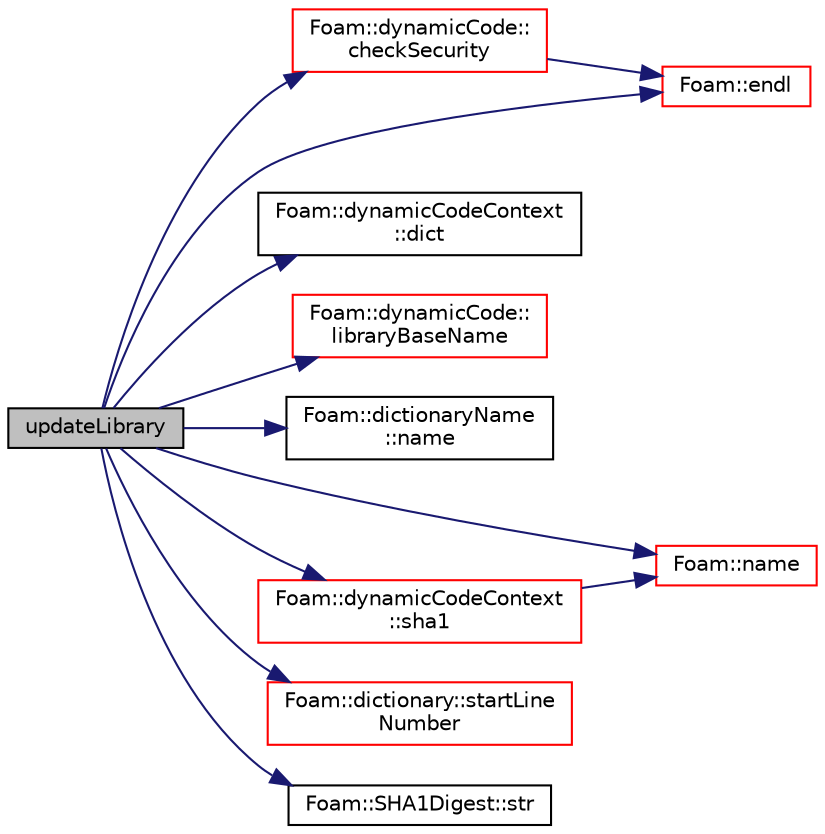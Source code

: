 digraph "updateLibrary"
{
  bgcolor="transparent";
  edge [fontname="Helvetica",fontsize="10",labelfontname="Helvetica",labelfontsize="10"];
  node [fontname="Helvetica",fontsize="10",shape=record];
  rankdir="LR";
  Node4 [label="updateLibrary",height=0.2,width=0.4,color="black", fillcolor="grey75", style="filled", fontcolor="black"];
  Node4 -> Node5 [color="midnightblue",fontsize="10",style="solid",fontname="Helvetica"];
  Node5 [label="Foam::dynamicCode::\lcheckSecurity",height=0.2,width=0.4,color="red",URL="$a27189.html#aa14fd6b7ed159a9d8491d861535358c7",tooltip="Check security for creating dynamic code. "];
  Node5 -> Node19 [color="midnightblue",fontsize="10",style="solid",fontname="Helvetica"];
  Node19 [label="Foam::endl",height=0.2,width=0.4,color="red",URL="$a21851.html#a2db8fe02a0d3909e9351bb4275b23ce4",tooltip="Add newline and flush stream. "];
  Node4 -> Node56 [color="midnightblue",fontsize="10",style="solid",fontname="Helvetica"];
  Node56 [label="Foam::dynamicCodeContext\l::dict",height=0.2,width=0.4,color="black",URL="$a27193.html#a19650e729ef6a0899b8fbe25f5238728",tooltip="Return the parent dictionary context. "];
  Node4 -> Node19 [color="midnightblue",fontsize="10",style="solid",fontname="Helvetica"];
  Node4 -> Node57 [color="midnightblue",fontsize="10",style="solid",fontname="Helvetica"];
  Node57 [label="Foam::dynamicCode::\llibraryBaseName",height=0.2,width=0.4,color="red",URL="$a27189.html#a916018c74c652d330ed74ee6881e6af5",tooltip="Return the library basename without leading &#39;lib&#39; or trailing &#39;.so&#39;. "];
  Node4 -> Node46 [color="midnightblue",fontsize="10",style="solid",fontname="Helvetica"];
  Node46 [label="Foam::dictionaryName\l::name",height=0.2,width=0.4,color="black",URL="$a27125.html#aba53f1f9c8fadfa65f4099af10df348c",tooltip="Return the dictionary name. "];
  Node4 -> Node87 [color="midnightblue",fontsize="10",style="solid",fontname="Helvetica"];
  Node87 [label="Foam::name",height=0.2,width=0.4,color="red",URL="$a21851.html#adcb0df2bd4953cb6bb390272d8263c3a",tooltip="Return a string representation of a complex. "];
  Node4 -> Node92 [color="midnightblue",fontsize="10",style="solid",fontname="Helvetica"];
  Node92 [label="Foam::dynamicCodeContext\l::sha1",height=0.2,width=0.4,color="red",URL="$a27193.html#a974a2cf42034ac3b2c83cb1b2d8aaf90",tooltip="Return SHA1 digest calculated from include, options, code. "];
  Node92 -> Node87 [color="midnightblue",fontsize="10",style="solid",fontname="Helvetica"];
  Node4 -> Node95 [color="midnightblue",fontsize="10",style="solid",fontname="Helvetica"];
  Node95 [label="Foam::dictionary::startLine\lNumber",height=0.2,width=0.4,color="red",URL="$a27129.html#ae600f44c2d45e1a41238ffe3a3bcd102",tooltip="Return line number of first token in dictionary. "];
  Node4 -> Node97 [color="midnightblue",fontsize="10",style="solid",fontname="Helvetica"];
  Node97 [label="Foam::SHA1Digest::str",height=0.2,width=0.4,color="black",URL="$a28897.html#a54b4852f18f7bd8faf4abaa89f86dc5d",tooltip="Return (40-byte) text representation, optionally with &#39;_&#39; prefix. "];
}
